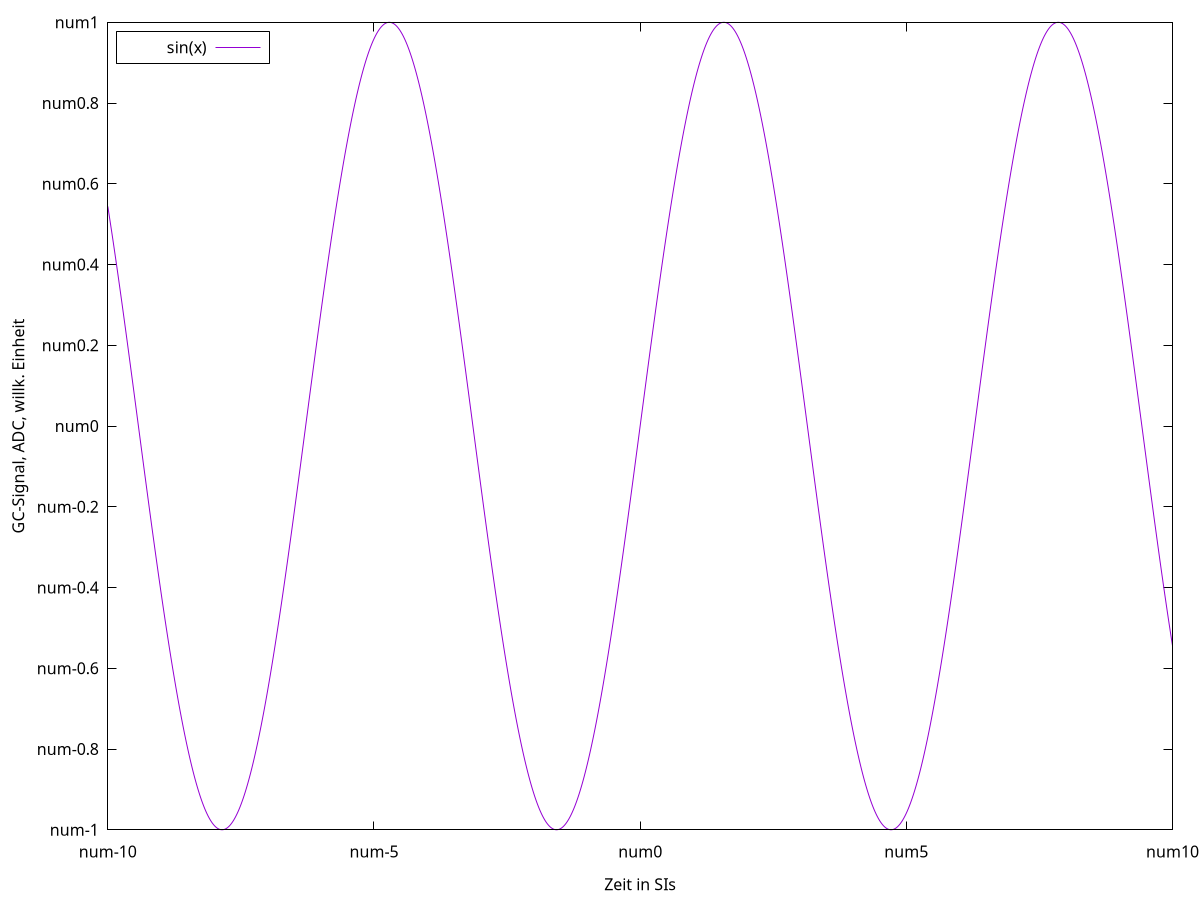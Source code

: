 set terminal cairolatex color dashed
set output 'report-gnuplottex-fig1.tex'
set format '\num{%g}'
set key box top left
set key width 4
set key height 0.25
set key spacing 1.2
set key opaque
set sample 1000
set xlabel 'Zeit in \SI{}{\s}'
set ylabel 'GC-Signal, ADC, willk. Einheit'
plot sin(x)
